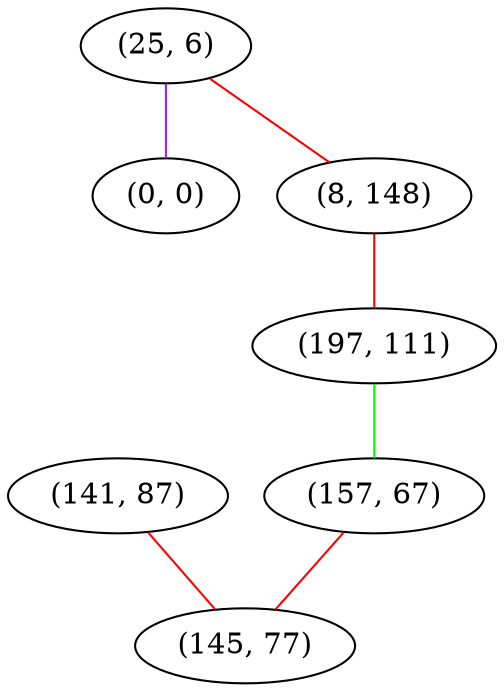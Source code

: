 graph "" {
"(141, 87)";
"(25, 6)";
"(0, 0)";
"(8, 148)";
"(197, 111)";
"(157, 67)";
"(145, 77)";
"(141, 87)" -- "(145, 77)"  [color=red, key=0, weight=1];
"(25, 6)" -- "(0, 0)"  [color=purple, key=0, weight=4];
"(25, 6)" -- "(8, 148)"  [color=red, key=0, weight=1];
"(8, 148)" -- "(197, 111)"  [color=red, key=0, weight=1];
"(197, 111)" -- "(157, 67)"  [color=green, key=0, weight=2];
"(157, 67)" -- "(145, 77)"  [color=red, key=0, weight=1];
}
